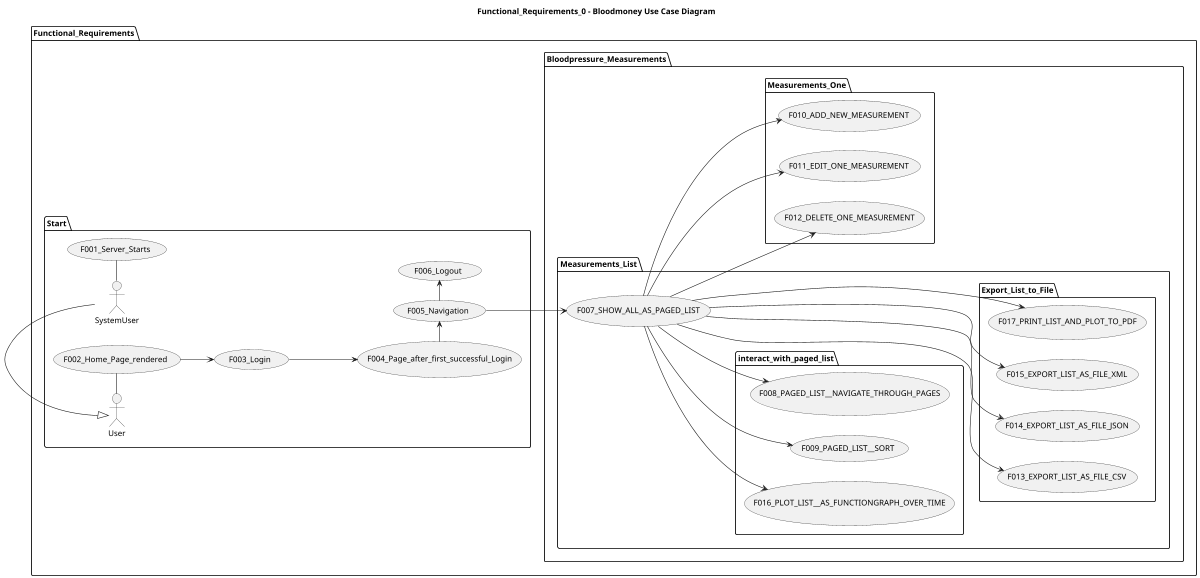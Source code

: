 @startuml

title Functional_Requirements_0 - Bloodmoney Use Case Diagram

left to right direction
'top to bottom direction

'https://plantuml.com/use-case-diagram

scale 1200 width

package Functional_Requirements {

  package Start {
    SystemUser - (F001_Server_Starts)
    User - (F002_Home_Page_rendered)
    (F002_Home_Page_rendered) --> (F003_Login)
    (F003_Login) ---> (F004_Page_after_first_successful_Login)
    (F004_Page_after_first_successful_Login) -> (F005_Navigation)
    (F005_Navigation) -> (F006_Logout)

    User <|- SystemUser
  }

  package Bloodpressure_Measurements {

    package Measurements_List {
          (F005_Navigation) --> (F007_SHOW_ALL_AS_PAGED_LIST)
          package interact_with_paged_list {
              (F007_SHOW_ALL_AS_PAGED_LIST) --> (F008_PAGED_LIST__NAVIGATE_THROUGH_PAGES)
              (F007_SHOW_ALL_AS_PAGED_LIST) --> (F009_PAGED_LIST__SORT)
              (F007_SHOW_ALL_AS_PAGED_LIST) --> (F016_PLOT_LIST__AS_FUNCTIONGRAPH_OVER_TIME)
          }
          package Export_List_to_File {
              (F007_SHOW_ALL_AS_PAGED_LIST) ---> (F013_EXPORT_LIST_AS_FILE_CSV)
              (F007_SHOW_ALL_AS_PAGED_LIST) ---> (F014_EXPORT_LIST_AS_FILE_JSON)
              (F007_SHOW_ALL_AS_PAGED_LIST) ---> (F015_EXPORT_LIST_AS_FILE_XML)
              (F007_SHOW_ALL_AS_PAGED_LIST) ---> (F017_PRINT_LIST_AND_PLOT_TO_PDF)
          }
    }
    package Measurements_One {
        (F007_SHOW_ALL_AS_PAGED_LIST) --> (F010_ADD_NEW_MEASUREMENT)
        (F007_SHOW_ALL_AS_PAGED_LIST) --> (F011_EDIT_ONE_MEASUREMENT)
        (F007_SHOW_ALL_AS_PAGED_LIST) --> (F012_DELETE_ONE_MEASUREMENT)
    }
  }
}
@enduml
